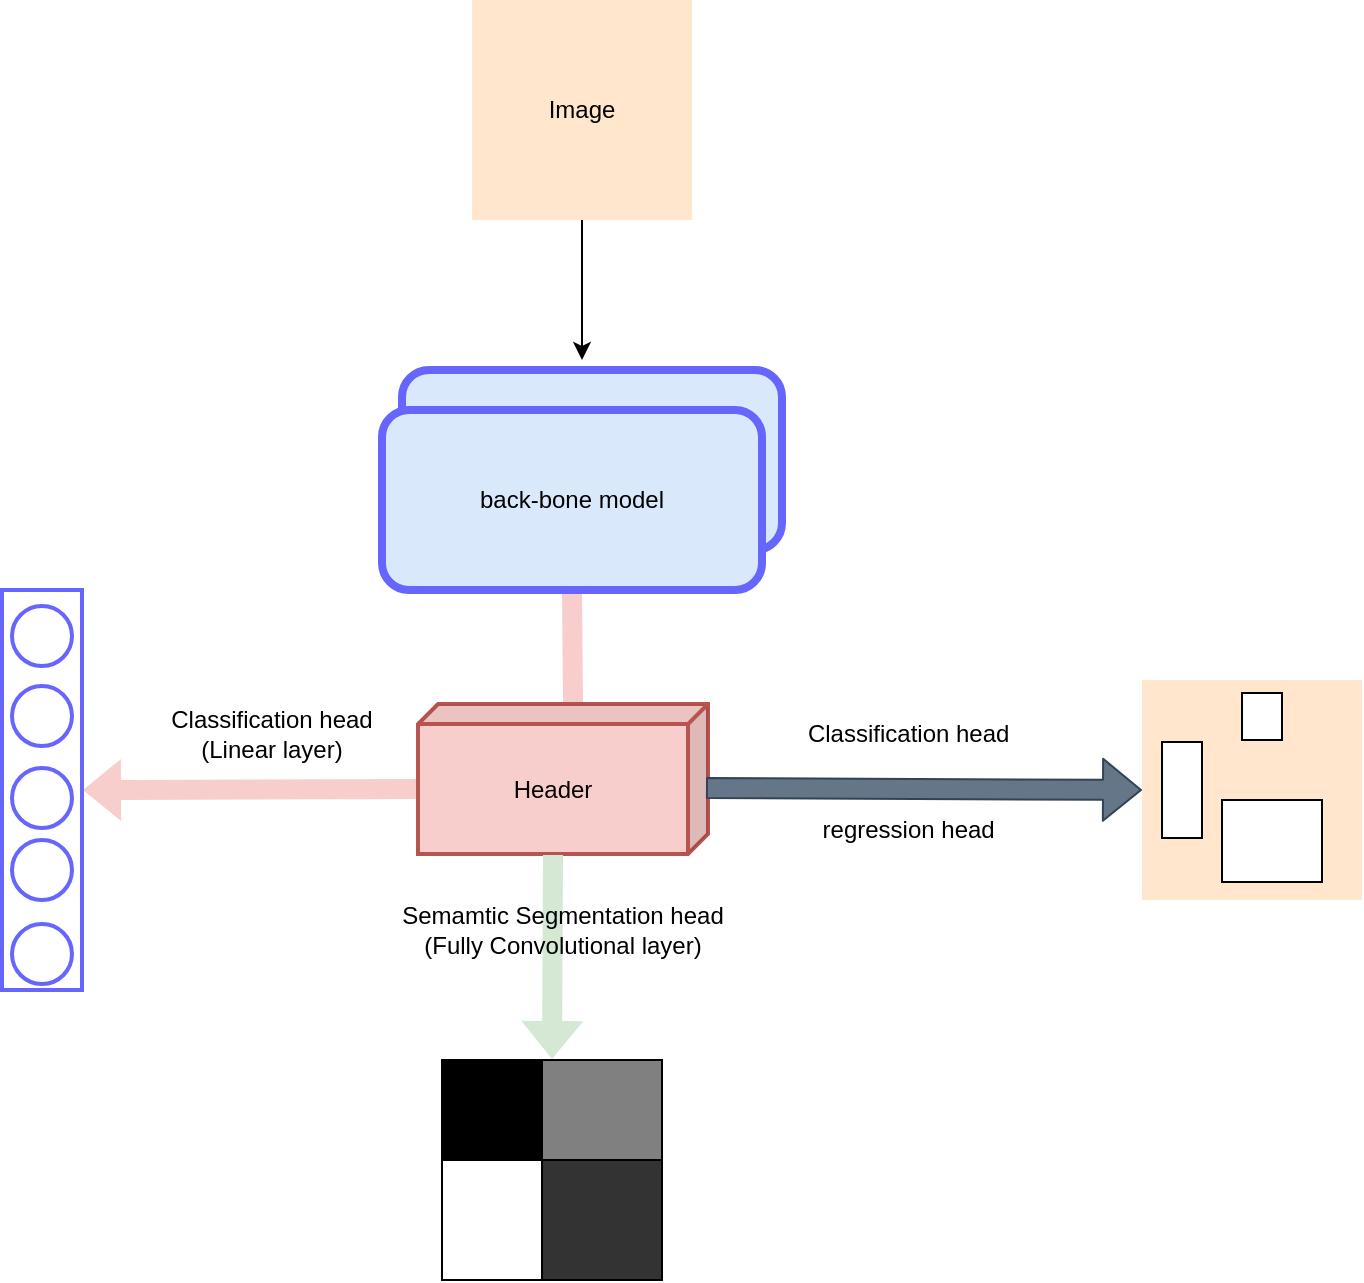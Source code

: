 <mxfile>
    <diagram id="4Rq1OEVJDxZ-_vI7V0yn" name="Page-1">
        <mxGraphModel dx="496" dy="714" grid="1" gridSize="10" guides="1" tooltips="1" connect="1" arrows="1" fold="1" page="1" pageScale="1" pageWidth="850" pageHeight="1100" math="0" shadow="0">
            <root>
                <mxCell id="0"/>
                <mxCell id="1" parent="0"/>
                <mxCell id="4" value="Image" style="whiteSpace=wrap;html=1;aspect=fixed;strokeColor=none;strokeWidth=1;fillColor=#ffe6cc;" parent="1" vertex="1">
                    <mxGeometry x="315" y="110" width="110" height="110" as="geometry"/>
                </mxCell>
                <mxCell id="6" value="" style="endArrow=classic;html=1;exitX=0.5;exitY=1;exitDx=0;exitDy=0;" parent="1" source="4" edge="1">
                    <mxGeometry width="50" height="50" relative="1" as="geometry">
                        <mxPoint x="370" y="240" as="sourcePoint"/>
                        <mxPoint x="370" y="290" as="targetPoint"/>
                    </mxGeometry>
                </mxCell>
                <mxCell id="14" value="" style="shape=flexArrow;endArrow=classic;html=1;entryX=1;entryY=0.5;entryDx=0;entryDy=0;fillColor=#f8cecc;strokeColor=none;startArrow=none;exitX=0;exitY=0;exitDx=145;exitDy=42.5;exitPerimeter=0;" parent="1" source="16" target="8" edge="1">
                    <mxGeometry width="50" height="50" relative="1" as="geometry">
                        <mxPoint x="360" y="385" as="sourcePoint"/>
                        <mxPoint x="370" y="470" as="targetPoint"/>
                    </mxGeometry>
                </mxCell>
                <mxCell id="15" value="Classification head (Linear layer)" style="text;html=1;strokeColor=none;fillColor=none;align=center;verticalAlign=middle;whiteSpace=wrap;rounded=0;strokeWidth=2;rotation=0;" parent="1" vertex="1">
                    <mxGeometry x="150" y="462" width="130" height="30" as="geometry"/>
                </mxCell>
                <mxCell id="17" value="" style="shape=flexArrow;endArrow=none;html=1;entryX=0;entryY=0;entryDx=67.5;entryDy=0;fillColor=#f8cecc;strokeColor=none;exitX=0.5;exitY=1;exitDx=0;exitDy=0;entryPerimeter=0;" parent="1" source="7" target="16" edge="1">
                    <mxGeometry width="50" height="50" relative="1" as="geometry">
                        <mxPoint x="270" y="365" as="sourcePoint"/>
                        <mxPoint x="-20" y="365" as="targetPoint"/>
                    </mxGeometry>
                </mxCell>
                <mxCell id="16" value="Header" style="shape=cube;whiteSpace=wrap;html=1;boundedLbl=1;backgroundOutline=1;darkOpacity=0.05;darkOpacity2=0.1;strokeColor=#b85450;strokeWidth=2;size=10;rotation=0;flipH=1;fillColor=#f8cecc;" parent="1" vertex="1">
                    <mxGeometry x="288" y="462" width="145" height="75" as="geometry"/>
                </mxCell>
                <mxCell id="32" value="" style="group" parent="1" vertex="1" connectable="0">
                    <mxGeometry x="270" y="295" width="200" height="110" as="geometry"/>
                </mxCell>
                <mxCell id="2" value="" style="rounded=1;whiteSpace=wrap;html=1;fillColor=#dae8fc;strokeColor=#6666FF;strokeWidth=4;" parent="32" vertex="1">
                    <mxGeometry x="10" width="190" height="90" as="geometry"/>
                </mxCell>
                <mxCell id="7" value="back-bone model" style="rounded=1;whiteSpace=wrap;html=1;fillColor=#dae8fc;strokeColor=#6666FF;strokeWidth=4;" parent="32" vertex="1">
                    <mxGeometry y="20" width="190" height="90" as="geometry"/>
                </mxCell>
                <mxCell id="36" value="" style="group" parent="1" vertex="1" connectable="0">
                    <mxGeometry x="80" y="405" width="40" height="200" as="geometry"/>
                </mxCell>
                <mxCell id="8" value="" style="rounded=0;whiteSpace=wrap;html=1;strokeColor=#6666FF;strokeWidth=2;container=0;" parent="36" vertex="1">
                    <mxGeometry width="40" height="200" as="geometry"/>
                </mxCell>
                <mxCell id="9" value="" style="ellipse;whiteSpace=wrap;html=1;aspect=fixed;strokeColor=#6666FF;strokeWidth=2;container=0;" parent="36" vertex="1">
                    <mxGeometry x="5" y="8" width="30" height="30" as="geometry"/>
                </mxCell>
                <mxCell id="10" value="" style="ellipse;whiteSpace=wrap;html=1;aspect=fixed;strokeColor=#6666FF;strokeWidth=2;container=0;" parent="36" vertex="1">
                    <mxGeometry x="5" y="48" width="30" height="30" as="geometry"/>
                </mxCell>
                <mxCell id="11" value="" style="ellipse;whiteSpace=wrap;html=1;aspect=fixed;strokeColor=#6666FF;strokeWidth=2;container=0;" parent="36" vertex="1">
                    <mxGeometry x="5" y="89" width="30" height="30" as="geometry"/>
                </mxCell>
                <mxCell id="12" value="" style="ellipse;whiteSpace=wrap;html=1;aspect=fixed;strokeColor=#6666FF;strokeWidth=2;container=0;" parent="36" vertex="1">
                    <mxGeometry x="5" y="167" width="30" height="30" as="geometry"/>
                </mxCell>
                <mxCell id="34" value="" style="ellipse;whiteSpace=wrap;html=1;aspect=fixed;strokeColor=#6666FF;strokeWidth=2;container=0;" parent="36" vertex="1">
                    <mxGeometry x="5" y="125" width="30" height="30" as="geometry"/>
                </mxCell>
                <mxCell id="38" value="" style="shape=flexArrow;endArrow=classic;html=1;exitX=0;exitY=0;exitDx=77.5;exitDy=75;exitPerimeter=0;entryX=0.5;entryY=0;entryDx=0;entryDy=0;fillColor=#d5e8d4;strokeColor=none;" parent="1" source="16" target="37" edge="1">
                    <mxGeometry width="50" height="50" relative="1" as="geometry">
                        <mxPoint x="460" y="510" as="sourcePoint"/>
                        <mxPoint x="510" y="460" as="targetPoint"/>
                    </mxGeometry>
                </mxCell>
                <mxCell id="43" value="Semamtic Segmentation head (Fully Convolutional layer)" style="text;html=1;strokeColor=none;fillColor=none;align=center;verticalAlign=middle;whiteSpace=wrap;rounded=0;strokeWidth=2;rotation=0;" parent="1" vertex="1">
                    <mxGeometry x="272" y="560" width="177" height="30" as="geometry"/>
                </mxCell>
                <mxCell id="44" value="" style="group" parent="1" vertex="1" connectable="0">
                    <mxGeometry x="300" y="640" width="110" height="110" as="geometry"/>
                </mxCell>
                <mxCell id="37" value="" style="whiteSpace=wrap;html=1;aspect=fixed;strokeColor=none;strokeWidth=1;fillColor=#ffe6cc;" parent="44" vertex="1">
                    <mxGeometry width="110" height="110" as="geometry"/>
                </mxCell>
                <mxCell id="39" value="" style="whiteSpace=wrap;html=1;aspect=fixed;strokeWidth=1;strokeColor=#000000;fillColor=#000000;" parent="44" vertex="1">
                    <mxGeometry width="50" height="50" as="geometry"/>
                </mxCell>
                <mxCell id="40" value="" style="whiteSpace=wrap;html=1;aspect=fixed;strokeWidth=1;fillColor=#808080;" parent="44" vertex="1">
                    <mxGeometry x="50" width="60" height="60" as="geometry"/>
                </mxCell>
                <mxCell id="41" value="" style="whiteSpace=wrap;html=1;aspect=fixed;strokeWidth=1;" parent="44" vertex="1">
                    <mxGeometry y="50" width="60" height="60" as="geometry"/>
                </mxCell>
                <mxCell id="42" value="" style="whiteSpace=wrap;html=1;aspect=fixed;strokeWidth=1;strokeColor=#000000;fillColor=#333333;" parent="44" vertex="1">
                    <mxGeometry x="50" y="50" width="60" height="60" as="geometry"/>
                </mxCell>
                <mxCell id="49" value="" style="shape=flexArrow;endArrow=classic;html=1;entryX=0;entryY=0.5;entryDx=0;entryDy=0;fillColor=#647687;strokeColor=#314354;startArrow=none;exitX=0.007;exitY=0.56;exitDx=0;exitDy=0;exitPerimeter=0;" parent="1" source="16" target="45" edge="1">
                    <mxGeometry width="50" height="50" relative="1" as="geometry">
                        <mxPoint x="658" y="559" as="sourcePoint"/>
                        <mxPoint x="490" y="559.5" as="targetPoint"/>
                    </mxGeometry>
                </mxCell>
                <mxCell id="51" value="" style="group" parent="1" vertex="1" connectable="0">
                    <mxGeometry x="650" y="450" width="110" height="110" as="geometry"/>
                </mxCell>
                <mxCell id="45" value="" style="whiteSpace=wrap;html=1;aspect=fixed;strokeColor=none;strokeWidth=1;fillColor=#ffe6cc;" parent="51" vertex="1">
                    <mxGeometry width="110" height="110" as="geometry"/>
                </mxCell>
                <mxCell id="46" value="" style="rounded=0;whiteSpace=wrap;html=1;" parent="51" vertex="1">
                    <mxGeometry x="10" y="31" width="20" height="48" as="geometry"/>
                </mxCell>
                <mxCell id="47" value="" style="rounded=0;whiteSpace=wrap;html=1;" parent="51" vertex="1">
                    <mxGeometry x="40" y="60" width="50" height="41" as="geometry"/>
                </mxCell>
                <mxCell id="48" value="" style="rounded=0;whiteSpace=wrap;html=1;" parent="51" vertex="1">
                    <mxGeometry x="50" y="6.5" width="20" height="23.5" as="geometry"/>
                </mxCell>
                <mxCell id="52" value="Classification head&amp;nbsp;" style="text;html=1;strokeColor=none;fillColor=none;align=center;verticalAlign=middle;whiteSpace=wrap;rounded=0;strokeWidth=2;rotation=0;" parent="1" vertex="1">
                    <mxGeometry x="470" y="462" width="130" height="30" as="geometry"/>
                </mxCell>
                <mxCell id="54" value="regression head&amp;nbsp;" style="text;html=1;strokeColor=none;fillColor=none;align=center;verticalAlign=middle;whiteSpace=wrap;rounded=0;strokeWidth=2;rotation=0;" parent="1" vertex="1">
                    <mxGeometry x="470" y="510" width="130" height="30" as="geometry"/>
                </mxCell>
            </root>
        </mxGraphModel>
    </diagram>
</mxfile>